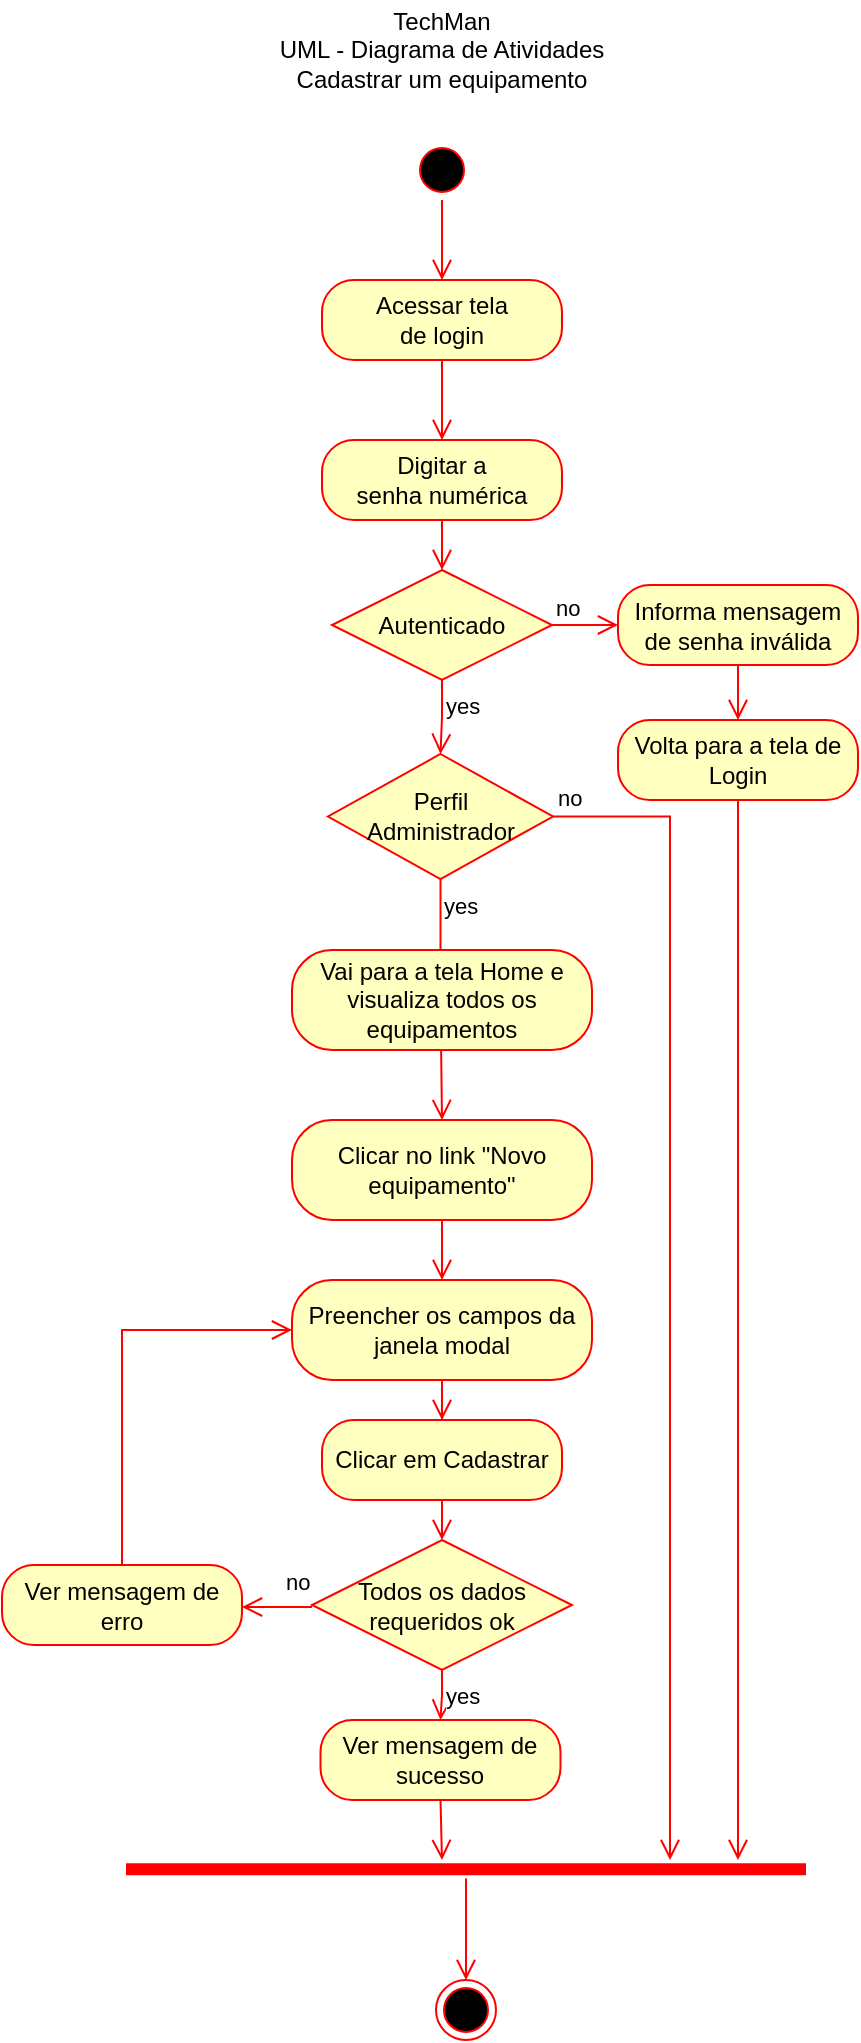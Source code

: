 <mxfile version="20.0.3" type="device"><diagram id="UxEP-E39S-lvIe3Ex4lK" name="Page-1"><mxGraphModel dx="1332" dy="916" grid="1" gridSize="10" guides="1" tooltips="1" connect="1" arrows="1" fold="1" page="1" pageScale="1" pageWidth="827" pageHeight="1169" math="0" shadow="0"><root><mxCell id="0"/><mxCell id="1" parent="0"/><mxCell id="GKbIeUpf1I4525XL7N4C-1" value="TechMan&lt;br&gt;UML - Diagrama de Atividades&lt;br&gt;Cadastrar um equipamento" style="text;html=1;strokeColor=none;fillColor=none;align=center;verticalAlign=middle;whiteSpace=wrap;rounded=0;" vertex="1" parent="1"><mxGeometry x="300" y="60" width="200" height="50" as="geometry"/></mxCell><mxCell id="GKbIeUpf1I4525XL7N4C-2" value="" style="ellipse;html=1;shape=endState;fillColor=#000000;strokeColor=#ff0000;" vertex="1" parent="1"><mxGeometry x="397" y="1050" width="30" height="30" as="geometry"/></mxCell><mxCell id="GKbIeUpf1I4525XL7N4C-3" value="" style="ellipse;html=1;shape=startState;fillColor=#000000;strokeColor=#ff0000;" vertex="1" parent="1"><mxGeometry x="385" y="130" width="30" height="30" as="geometry"/></mxCell><mxCell id="GKbIeUpf1I4525XL7N4C-4" value="" style="edgeStyle=orthogonalEdgeStyle;html=1;verticalAlign=bottom;endArrow=open;endSize=8;strokeColor=#ff0000;rounded=0;entryX=0.5;entryY=0;entryDx=0;entryDy=0;" edge="1" source="GKbIeUpf1I4525XL7N4C-3" parent="1" target="GKbIeUpf1I4525XL7N4C-10"><mxGeometry relative="1" as="geometry"><mxPoint x="400" y="190" as="targetPoint"/></mxGeometry></mxCell><mxCell id="GKbIeUpf1I4525XL7N4C-10" value="&lt;span style=&quot;&quot;&gt;Acessar tela&lt;/span&gt;&lt;br style=&quot;&quot;&gt;&lt;span style=&quot;&quot;&gt;de login&lt;/span&gt;" style="rounded=1;whiteSpace=wrap;html=1;arcSize=40;fontColor=#000000;fillColor=#ffffc0;strokeColor=#ff0000;" vertex="1" parent="1"><mxGeometry x="340" y="200" width="120" height="40" as="geometry"/></mxCell><mxCell id="GKbIeUpf1I4525XL7N4C-11" value="" style="edgeStyle=orthogonalEdgeStyle;html=1;verticalAlign=bottom;endArrow=open;endSize=8;strokeColor=#ff0000;rounded=0;entryX=0.5;entryY=0;entryDx=0;entryDy=0;" edge="1" source="GKbIeUpf1I4525XL7N4C-10" parent="1" target="GKbIeUpf1I4525XL7N4C-12"><mxGeometry relative="1" as="geometry"><mxPoint x="400" y="260" as="targetPoint"/></mxGeometry></mxCell><mxCell id="GKbIeUpf1I4525XL7N4C-24" style="edgeStyle=orthogonalEdgeStyle;rounded=0;orthogonalLoop=1;jettySize=auto;html=1;exitX=0.5;exitY=1;exitDx=0;exitDy=0;entryX=0.5;entryY=0;entryDx=0;entryDy=0;endArrow=open;endFill=0;endSize=8;strokeColor=#FF0000;" edge="1" parent="1" source="GKbIeUpf1I4525XL7N4C-12" target="GKbIeUpf1I4525XL7N4C-13"><mxGeometry relative="1" as="geometry"/></mxCell><mxCell id="GKbIeUpf1I4525XL7N4C-12" value="&lt;span style=&quot;&quot;&gt;Digitar a&lt;/span&gt;&lt;br style=&quot;&quot;&gt;&lt;span style=&quot;&quot;&gt;senha numérica&lt;/span&gt;" style="rounded=1;whiteSpace=wrap;html=1;arcSize=40;fontColor=#000000;fillColor=#ffffc0;strokeColor=#ff0000;" vertex="1" parent="1"><mxGeometry x="340" y="280" width="120" height="40" as="geometry"/></mxCell><mxCell id="GKbIeUpf1I4525XL7N4C-13" value="Autenticado" style="rhombus;whiteSpace=wrap;html=1;fillColor=#ffffc0;strokeColor=#ff0000;" vertex="1" parent="1"><mxGeometry x="345" y="345" width="110" height="55" as="geometry"/></mxCell><mxCell id="GKbIeUpf1I4525XL7N4C-14" value="no" style="edgeStyle=orthogonalEdgeStyle;html=1;align=left;verticalAlign=bottom;endArrow=open;endSize=8;strokeColor=#ff0000;rounded=0;entryX=0;entryY=0.5;entryDx=0;entryDy=0;" edge="1" source="GKbIeUpf1I4525XL7N4C-13" parent="1" target="GKbIeUpf1I4525XL7N4C-16"><mxGeometry x="-1" relative="1" as="geometry"><mxPoint x="540" y="380" as="targetPoint"/></mxGeometry></mxCell><mxCell id="GKbIeUpf1I4525XL7N4C-15" value="yes" style="edgeStyle=orthogonalEdgeStyle;html=1;align=left;verticalAlign=top;endArrow=open;endSize=8;strokeColor=#ff0000;rounded=0;entryX=0.5;entryY=0;entryDx=0;entryDy=0;" edge="1" source="GKbIeUpf1I4525XL7N4C-13" parent="1" target="GKbIeUpf1I4525XL7N4C-20"><mxGeometry x="-1" relative="1" as="geometry"><mxPoint x="415" y="460" as="targetPoint"/></mxGeometry></mxCell><mxCell id="GKbIeUpf1I4525XL7N4C-23" style="edgeStyle=orthogonalEdgeStyle;rounded=0;orthogonalLoop=1;jettySize=auto;html=1;exitX=0.5;exitY=1;exitDx=0;exitDy=0;endArrow=open;endFill=0;endSize=8;strokeColor=#FF0000;" edge="1" parent="1" source="GKbIeUpf1I4525XL7N4C-40"><mxGeometry relative="1" as="geometry"><mxPoint x="548" y="990" as="targetPoint"/></mxGeometry></mxCell><mxCell id="GKbIeUpf1I4525XL7N4C-41" style="edgeStyle=orthogonalEdgeStyle;rounded=0;orthogonalLoop=1;jettySize=auto;html=1;exitX=0.5;exitY=1;exitDx=0;exitDy=0;endArrow=open;endFill=0;endSize=8;strokeColor=#FF0000;" edge="1" parent="1" source="GKbIeUpf1I4525XL7N4C-16" target="GKbIeUpf1I4525XL7N4C-40"><mxGeometry relative="1" as="geometry"/></mxCell><mxCell id="GKbIeUpf1I4525XL7N4C-16" value="Informa mensagem de senha inválida" style="rounded=1;whiteSpace=wrap;html=1;arcSize=40;fontColor=#000000;fillColor=#ffffc0;strokeColor=#ff0000;" vertex="1" parent="1"><mxGeometry x="488" y="352.5" width="120" height="40" as="geometry"/></mxCell><mxCell id="GKbIeUpf1I4525XL7N4C-18" value="" style="shape=line;html=1;strokeWidth=6;strokeColor=#ff0000;" vertex="1" parent="1"><mxGeometry x="242" y="990" width="340" height="9.26" as="geometry"/></mxCell><mxCell id="GKbIeUpf1I4525XL7N4C-19" value="" style="edgeStyle=orthogonalEdgeStyle;html=1;verticalAlign=bottom;endArrow=open;endSize=8;strokeColor=#ff0000;rounded=0;entryX=0.5;entryY=0;entryDx=0;entryDy=0;" edge="1" source="GKbIeUpf1I4525XL7N4C-18" parent="1" target="GKbIeUpf1I4525XL7N4C-2"><mxGeometry relative="1" as="geometry"><mxPoint x="414" y="1030" as="targetPoint"/></mxGeometry></mxCell><mxCell id="GKbIeUpf1I4525XL7N4C-20" value="Perfil&lt;br&gt;Administrador" style="rhombus;whiteSpace=wrap;html=1;fillColor=#ffffc0;strokeColor=#ff0000;" vertex="1" parent="1"><mxGeometry x="343" y="437" width="112.5" height="62.5" as="geometry"/></mxCell><mxCell id="GKbIeUpf1I4525XL7N4C-21" value="no" style="edgeStyle=orthogonalEdgeStyle;html=1;align=left;verticalAlign=bottom;endArrow=open;endSize=8;strokeColor=#ff0000;rounded=0;" edge="1" source="GKbIeUpf1I4525XL7N4C-20" parent="1"><mxGeometry x="-1" relative="1" as="geometry"><mxPoint x="514" y="990" as="targetPoint"/><Array as="points"><mxPoint x="514" y="468"/></Array></mxGeometry></mxCell><mxCell id="GKbIeUpf1I4525XL7N4C-22" value="yes" style="edgeStyle=orthogonalEdgeStyle;html=1;align=left;verticalAlign=top;endArrow=open;endSize=8;strokeColor=#ff0000;rounded=0;entryX=0.5;entryY=0;entryDx=0;entryDy=0;" edge="1" source="GKbIeUpf1I4525XL7N4C-20" parent="1" target="GKbIeUpf1I4525XL7N4C-25"><mxGeometry x="-1" relative="1" as="geometry"><mxPoint x="400" y="530" as="targetPoint"/></mxGeometry></mxCell><mxCell id="GKbIeUpf1I4525XL7N4C-34" style="edgeStyle=orthogonalEdgeStyle;rounded=0;orthogonalLoop=1;jettySize=auto;html=1;exitX=0.5;exitY=1;exitDx=0;exitDy=0;entryX=0.5;entryY=0;entryDx=0;entryDy=0;endArrow=open;endFill=0;endSize=8;strokeColor=#FF0000;" edge="1" parent="1" source="GKbIeUpf1I4525XL7N4C-25" target="GKbIeUpf1I4525XL7N4C-26"><mxGeometry relative="1" as="geometry"/></mxCell><mxCell id="GKbIeUpf1I4525XL7N4C-25" value="Clicar no link &quot;Novo equipamento&quot;" style="rounded=1;whiteSpace=wrap;html=1;arcSize=40;fontColor=#000000;fillColor=#ffffc0;strokeColor=#ff0000;" vertex="1" parent="1"><mxGeometry x="325" y="620" width="150" height="50" as="geometry"/></mxCell><mxCell id="GKbIeUpf1I4525XL7N4C-35" style="edgeStyle=orthogonalEdgeStyle;rounded=0;orthogonalLoop=1;jettySize=auto;html=1;exitX=0.5;exitY=1;exitDx=0;exitDy=0;endArrow=open;endFill=0;endSize=8;strokeColor=#FF0000;" edge="1" parent="1" source="GKbIeUpf1I4525XL7N4C-26" target="GKbIeUpf1I4525XL7N4C-28"><mxGeometry relative="1" as="geometry"/></mxCell><mxCell id="GKbIeUpf1I4525XL7N4C-26" value="Preencher os campos da janela modal" style="rounded=1;whiteSpace=wrap;html=1;arcSize=40;fontColor=#000000;fillColor=#ffffc0;strokeColor=#ff0000;" vertex="1" parent="1"><mxGeometry x="325" y="700" width="150" height="50" as="geometry"/></mxCell><mxCell id="GKbIeUpf1I4525XL7N4C-38" style="edgeStyle=orthogonalEdgeStyle;rounded=0;orthogonalLoop=1;jettySize=auto;html=1;exitX=0.5;exitY=1;exitDx=0;exitDy=0;entryX=0.5;entryY=0;entryDx=0;entryDy=0;endArrow=open;endFill=0;endSize=8;strokeColor=#FF0000;" edge="1" parent="1" source="GKbIeUpf1I4525XL7N4C-28" target="GKbIeUpf1I4525XL7N4C-31"><mxGeometry relative="1" as="geometry"/></mxCell><mxCell id="GKbIeUpf1I4525XL7N4C-28" value="Clicar em Cadastrar" style="rounded=1;whiteSpace=wrap;html=1;arcSize=40;fontColor=#000000;fillColor=#ffffc0;strokeColor=#ff0000;" vertex="1" parent="1"><mxGeometry x="340" y="770" width="120" height="40" as="geometry"/></mxCell><mxCell id="GKbIeUpf1I4525XL7N4C-36" style="edgeStyle=orthogonalEdgeStyle;rounded=0;orthogonalLoop=1;jettySize=auto;html=1;exitX=0.5;exitY=1;exitDx=0;exitDy=0;endArrow=open;endFill=0;endSize=8;strokeColor=#FF0000;" edge="1" parent="1" source="GKbIeUpf1I4525XL7N4C-29"><mxGeometry relative="1" as="geometry"><mxPoint x="400" y="990" as="targetPoint"/></mxGeometry></mxCell><mxCell id="GKbIeUpf1I4525XL7N4C-29" value="Ver mensagem de sucesso" style="rounded=1;whiteSpace=wrap;html=1;arcSize=40;fontColor=#000000;fillColor=#ffffc0;strokeColor=#ff0000;" vertex="1" parent="1"><mxGeometry x="339.25" y="920" width="120" height="40" as="geometry"/></mxCell><mxCell id="GKbIeUpf1I4525XL7N4C-39" style="edgeStyle=orthogonalEdgeStyle;rounded=0;orthogonalLoop=1;jettySize=auto;html=1;exitX=0.5;exitY=0;exitDx=0;exitDy=0;entryX=0;entryY=0.5;entryDx=0;entryDy=0;endArrow=open;endFill=0;endSize=8;strokeColor=#FF0000;" edge="1" parent="1" source="GKbIeUpf1I4525XL7N4C-30" target="GKbIeUpf1I4525XL7N4C-26"><mxGeometry relative="1" as="geometry"/></mxCell><mxCell id="GKbIeUpf1I4525XL7N4C-30" value="Ver mensagem de erro" style="rounded=1;whiteSpace=wrap;html=1;arcSize=40;fontColor=#000000;fillColor=#ffffc0;strokeColor=#ff0000;" vertex="1" parent="1"><mxGeometry x="180" y="842.5" width="120" height="40" as="geometry"/></mxCell><mxCell id="GKbIeUpf1I4525XL7N4C-31" value="Todos os dados requeridos ok" style="rhombus;whiteSpace=wrap;html=1;fillColor=#ffffc0;strokeColor=#ff0000;" vertex="1" parent="1"><mxGeometry x="335" y="830" width="130" height="65" as="geometry"/></mxCell><mxCell id="GKbIeUpf1I4525XL7N4C-32" value="no" style="edgeStyle=orthogonalEdgeStyle;html=1;align=left;verticalAlign=bottom;endArrow=open;endSize=8;strokeColor=#ff0000;rounded=0;entryX=1;entryY=0.5;entryDx=0;entryDy=0;" edge="1" parent="1"><mxGeometry x="-0.143" y="-4" relative="1" as="geometry"><mxPoint x="300" y="863.5" as="targetPoint"/><mxPoint x="335" y="863.5" as="sourcePoint"/><mxPoint as="offset"/></mxGeometry></mxCell><mxCell id="GKbIeUpf1I4525XL7N4C-33" value="yes" style="edgeStyle=orthogonalEdgeStyle;html=1;align=left;verticalAlign=top;endArrow=open;endSize=8;strokeColor=#ff0000;rounded=0;entryX=0.5;entryY=0;entryDx=0;entryDy=0;" edge="1" source="GKbIeUpf1I4525XL7N4C-31" parent="1" target="GKbIeUpf1I4525XL7N4C-29"><mxGeometry x="-1" relative="1" as="geometry"><mxPoint x="415" y="905" as="targetPoint"/></mxGeometry></mxCell><mxCell id="GKbIeUpf1I4525XL7N4C-40" value="Volta para a tela de Login" style="rounded=1;whiteSpace=wrap;html=1;arcSize=40;fontColor=#000000;fillColor=#ffffc0;strokeColor=#ff0000;" vertex="1" parent="1"><mxGeometry x="488" y="420" width="120" height="40" as="geometry"/></mxCell><mxCell id="GKbIeUpf1I4525XL7N4C-42" value="Vai para a tela Home e visualiza todos os equipamentos" style="rounded=1;whiteSpace=wrap;html=1;arcSize=40;fontColor=#000000;fillColor=#ffffc0;strokeColor=#ff0000;" vertex="1" parent="1"><mxGeometry x="325" y="535" width="150" height="50" as="geometry"/></mxCell></root></mxGraphModel></diagram></mxfile>
